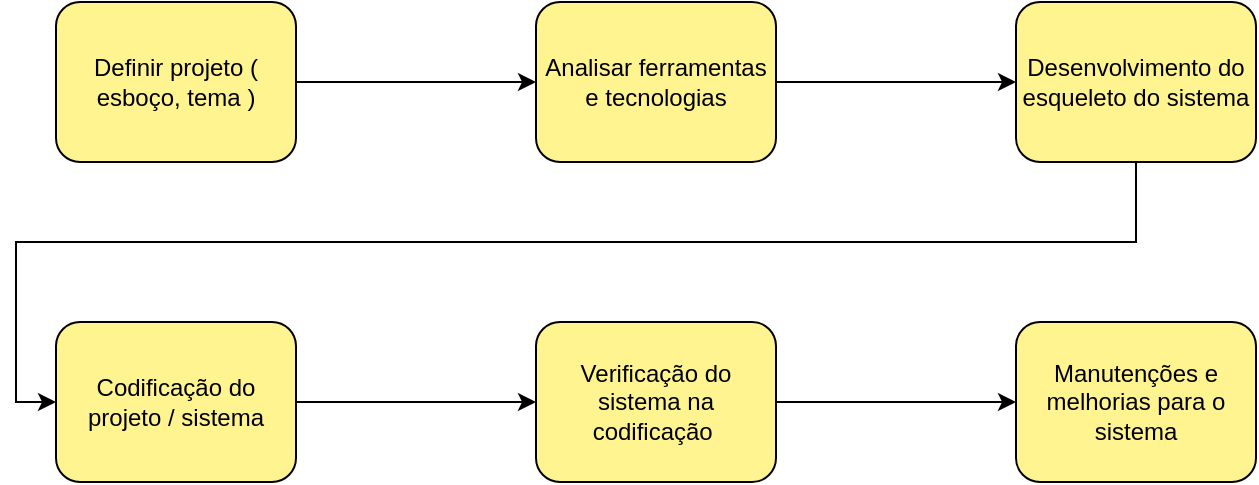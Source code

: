 <mxfile version="21.8.0" type="device">
  <diagram id="C5RBs43oDa-KdzZeNtuy" name="Page-1">
    <mxGraphModel dx="1050" dy="534" grid="1" gridSize="10" guides="1" tooltips="1" connect="1" arrows="1" fold="1" page="1" pageScale="1" pageWidth="827" pageHeight="1169" math="0" shadow="0">
      <root>
        <mxCell id="WIyWlLk6GJQsqaUBKTNV-0" />
        <mxCell id="WIyWlLk6GJQsqaUBKTNV-1" parent="WIyWlLk6GJQsqaUBKTNV-0" />
        <mxCell id="-VzZE8H93fisYDnoOtbx-6" style="edgeStyle=orthogonalEdgeStyle;rounded=0;orthogonalLoop=1;jettySize=auto;html=1;" edge="1" parent="WIyWlLk6GJQsqaUBKTNV-1" source="-VzZE8H93fisYDnoOtbx-0" target="-VzZE8H93fisYDnoOtbx-1">
          <mxGeometry relative="1" as="geometry" />
        </mxCell>
        <mxCell id="-VzZE8H93fisYDnoOtbx-0" value="Definir projeto ( esboço, tema )" style="rounded=1;whiteSpace=wrap;html=1;fillColor=#FFF48F;" vertex="1" parent="WIyWlLk6GJQsqaUBKTNV-1">
          <mxGeometry x="160" y="160" width="120" height="80" as="geometry" />
        </mxCell>
        <mxCell id="-VzZE8H93fisYDnoOtbx-7" style="edgeStyle=orthogonalEdgeStyle;rounded=0;orthogonalLoop=1;jettySize=auto;html=1;" edge="1" parent="WIyWlLk6GJQsqaUBKTNV-1" source="-VzZE8H93fisYDnoOtbx-1" target="-VzZE8H93fisYDnoOtbx-2">
          <mxGeometry relative="1" as="geometry" />
        </mxCell>
        <mxCell id="-VzZE8H93fisYDnoOtbx-1" value="Analisar ferramentas e tecnologias" style="rounded=1;whiteSpace=wrap;html=1;fillColor=#FFF48F;" vertex="1" parent="WIyWlLk6GJQsqaUBKTNV-1">
          <mxGeometry x="400" y="160" width="120" height="80" as="geometry" />
        </mxCell>
        <mxCell id="-VzZE8H93fisYDnoOtbx-8" style="edgeStyle=orthogonalEdgeStyle;rounded=0;orthogonalLoop=1;jettySize=auto;html=1;entryX=0;entryY=0.5;entryDx=0;entryDy=0;exitX=0.5;exitY=1;exitDx=0;exitDy=0;" edge="1" parent="WIyWlLk6GJQsqaUBKTNV-1" source="-VzZE8H93fisYDnoOtbx-2" target="-VzZE8H93fisYDnoOtbx-3">
          <mxGeometry relative="1" as="geometry" />
        </mxCell>
        <mxCell id="-VzZE8H93fisYDnoOtbx-2" value="Desenvolvimento do esqueleto do sistema" style="rounded=1;whiteSpace=wrap;html=1;fillColor=#FFF48F;" vertex="1" parent="WIyWlLk6GJQsqaUBKTNV-1">
          <mxGeometry x="640" y="160" width="120" height="80" as="geometry" />
        </mxCell>
        <mxCell id="-VzZE8H93fisYDnoOtbx-9" style="edgeStyle=orthogonalEdgeStyle;rounded=0;orthogonalLoop=1;jettySize=auto;html=1;" edge="1" parent="WIyWlLk6GJQsqaUBKTNV-1" source="-VzZE8H93fisYDnoOtbx-3" target="-VzZE8H93fisYDnoOtbx-4">
          <mxGeometry relative="1" as="geometry" />
        </mxCell>
        <mxCell id="-VzZE8H93fisYDnoOtbx-3" value="Codificação do projeto / sistema" style="rounded=1;whiteSpace=wrap;html=1;fillColor=#FFF48F;" vertex="1" parent="WIyWlLk6GJQsqaUBKTNV-1">
          <mxGeometry x="160" y="320" width="120" height="80" as="geometry" />
        </mxCell>
        <mxCell id="-VzZE8H93fisYDnoOtbx-10" style="edgeStyle=orthogonalEdgeStyle;rounded=0;orthogonalLoop=1;jettySize=auto;html=1;" edge="1" parent="WIyWlLk6GJQsqaUBKTNV-1" source="-VzZE8H93fisYDnoOtbx-4" target="-VzZE8H93fisYDnoOtbx-5">
          <mxGeometry relative="1" as="geometry" />
        </mxCell>
        <mxCell id="-VzZE8H93fisYDnoOtbx-4" value="Verificação do sistema na codificação&amp;nbsp;" style="rounded=1;whiteSpace=wrap;html=1;fillColor=#FFF48F;" vertex="1" parent="WIyWlLk6GJQsqaUBKTNV-1">
          <mxGeometry x="400" y="320" width="120" height="80" as="geometry" />
        </mxCell>
        <mxCell id="-VzZE8H93fisYDnoOtbx-5" value="Manutenções e melhorias para o sistema" style="rounded=1;whiteSpace=wrap;html=1;fillColor=#FFF48F;" vertex="1" parent="WIyWlLk6GJQsqaUBKTNV-1">
          <mxGeometry x="640" y="320" width="120" height="80" as="geometry" />
        </mxCell>
      </root>
    </mxGraphModel>
  </diagram>
</mxfile>
